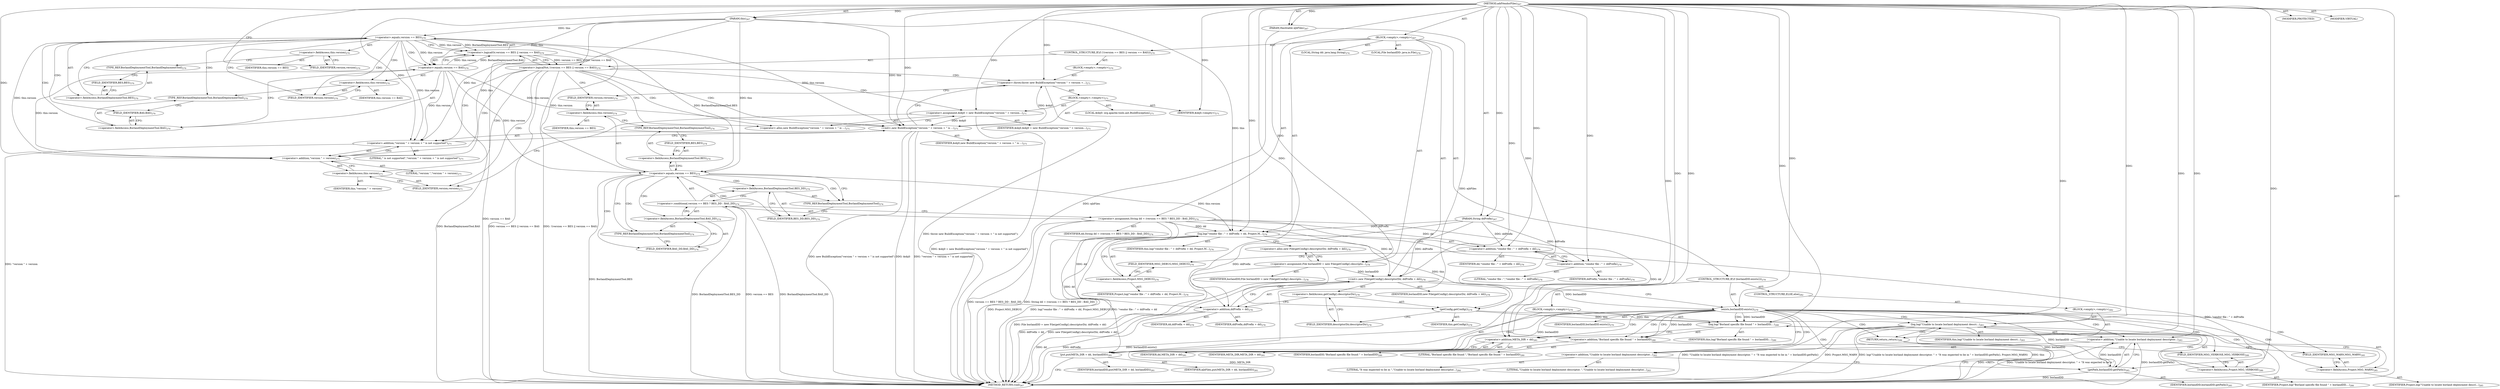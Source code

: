 digraph "addVendorFiles" {  
"111669149705" [label = <(METHOD,addVendorFiles)<SUB>267</SUB>> ]
"115964117004" [label = <(PARAM,this)<SUB>267</SUB>> ]
"115964117023" [label = <(PARAM,Hashtable ejbFiles)<SUB>267</SUB>> ]
"115964117024" [label = <(PARAM,String ddPrefix)<SUB>267</SUB>> ]
"25769803786" [label = <(BLOCK,&lt;empty&gt;,&lt;empty&gt;)<SUB>267</SUB>> ]
"47244640257" [label = <(CONTROL_STRUCTURE,IF,if (!(version == BES || version == BAS)))<SUB>270</SUB>> ]
"30064771110" [label = <(&lt;operator&gt;.logicalNot,!(version == BES || version == BAS))<SUB>270</SUB>> ]
"30064771111" [label = <(&lt;operator&gt;.logicalOr,version == BES || version == BAS)<SUB>270</SUB>> ]
"30064771112" [label = <(&lt;operator&gt;.equals,version == BES)<SUB>270</SUB>> ]
"30064771113" [label = <(&lt;operator&gt;.fieldAccess,this.version)<SUB>270</SUB>> ]
"68719476813" [label = <(IDENTIFIER,this,version == BES)> ]
"55834574861" [label = <(FIELD_IDENTIFIER,version,version)<SUB>270</SUB>> ]
"30064771114" [label = <(&lt;operator&gt;.fieldAccess,BorlandDeploymentTool.BES)<SUB>270</SUB>> ]
"180388626435" [label = <(TYPE_REF,BorlandDeploymentTool,BorlandDeploymentTool)<SUB>270</SUB>> ]
"55834574862" [label = <(FIELD_IDENTIFIER,BES,BES)<SUB>270</SUB>> ]
"30064771115" [label = <(&lt;operator&gt;.equals,version == BAS)<SUB>270</SUB>> ]
"30064771116" [label = <(&lt;operator&gt;.fieldAccess,this.version)<SUB>270</SUB>> ]
"68719476814" [label = <(IDENTIFIER,this,version == BAS)> ]
"55834574863" [label = <(FIELD_IDENTIFIER,version,version)<SUB>270</SUB>> ]
"30064771117" [label = <(&lt;operator&gt;.fieldAccess,BorlandDeploymentTool.BAS)<SUB>270</SUB>> ]
"180388626436" [label = <(TYPE_REF,BorlandDeploymentTool,BorlandDeploymentTool)<SUB>270</SUB>> ]
"55834574864" [label = <(FIELD_IDENTIFIER,BAS,BAS)<SUB>270</SUB>> ]
"25769803787" [label = <(BLOCK,&lt;empty&gt;,&lt;empty&gt;)<SUB>270</SUB>> ]
"30064771118" [label = <(&lt;operator&gt;.throw,throw new BuildException(&quot;version &quot; + version +...)<SUB>271</SUB>> ]
"25769803788" [label = <(BLOCK,&lt;empty&gt;,&lt;empty&gt;)<SUB>271</SUB>> ]
"94489280515" [label = <(LOCAL,$obj0: org.apache.tools.ant.BuildException)<SUB>271</SUB>> ]
"30064771119" [label = <(&lt;operator&gt;.assignment,$obj0 = new BuildException(&quot;version &quot; + version...)<SUB>271</SUB>> ]
"68719476815" [label = <(IDENTIFIER,$obj0,$obj0 = new BuildException(&quot;version &quot; + version...)<SUB>271</SUB>> ]
"30064771120" [label = <(&lt;operator&gt;.alloc,new BuildException(&quot;version &quot; + version + &quot; is ...)<SUB>271</SUB>> ]
"30064771121" [label = <(&lt;init&gt;,new BuildException(&quot;version &quot; + version + &quot; is ...)<SUB>271</SUB>> ]
"68719476816" [label = <(IDENTIFIER,$obj0,new BuildException(&quot;version &quot; + version + &quot; is ...)<SUB>271</SUB>> ]
"30064771122" [label = <(&lt;operator&gt;.addition,&quot;version &quot; + version + &quot; is not supported&quot;)<SUB>271</SUB>> ]
"30064771123" [label = <(&lt;operator&gt;.addition,&quot;version &quot; + version)<SUB>271</SUB>> ]
"90194313217" [label = <(LITERAL,&quot;version &quot;,&quot;version &quot; + version)<SUB>271</SUB>> ]
"30064771124" [label = <(&lt;operator&gt;.fieldAccess,this.version)<SUB>271</SUB>> ]
"68719476817" [label = <(IDENTIFIER,this,&quot;version &quot; + version)> ]
"55834574865" [label = <(FIELD_IDENTIFIER,version,version)<SUB>271</SUB>> ]
"90194313218" [label = <(LITERAL,&quot; is not supported&quot;,&quot;version &quot; + version + &quot; is not supported&quot;)<SUB>271</SUB>> ]
"68719476818" [label = <(IDENTIFIER,$obj0,&lt;empty&gt;)<SUB>271</SUB>> ]
"94489280516" [label = <(LOCAL,String dd: java.lang.String)<SUB>274</SUB>> ]
"30064771125" [label = <(&lt;operator&gt;.assignment,String dd = (version == BES ? BES_DD : BAS_DD))<SUB>274</SUB>> ]
"68719476819" [label = <(IDENTIFIER,dd,String dd = (version == BES ? BES_DD : BAS_DD))<SUB>274</SUB>> ]
"30064771126" [label = <(&lt;operator&gt;.conditional,version == BES ? BES_DD : BAS_DD)<SUB>274</SUB>> ]
"30064771127" [label = <(&lt;operator&gt;.equals,version == BES)<SUB>274</SUB>> ]
"30064771128" [label = <(&lt;operator&gt;.fieldAccess,this.version)<SUB>274</SUB>> ]
"68719476820" [label = <(IDENTIFIER,this,version == BES)> ]
"55834574866" [label = <(FIELD_IDENTIFIER,version,version)<SUB>274</SUB>> ]
"30064771129" [label = <(&lt;operator&gt;.fieldAccess,BorlandDeploymentTool.BES)<SUB>274</SUB>> ]
"180388626437" [label = <(TYPE_REF,BorlandDeploymentTool,BorlandDeploymentTool)<SUB>274</SUB>> ]
"55834574867" [label = <(FIELD_IDENTIFIER,BES,BES)<SUB>274</SUB>> ]
"30064771130" [label = <(&lt;operator&gt;.fieldAccess,BorlandDeploymentTool.BES_DD)<SUB>274</SUB>> ]
"180388626438" [label = <(TYPE_REF,BorlandDeploymentTool,BorlandDeploymentTool)<SUB>274</SUB>> ]
"55834574868" [label = <(FIELD_IDENTIFIER,BES_DD,BES_DD)<SUB>274</SUB>> ]
"30064771131" [label = <(&lt;operator&gt;.fieldAccess,BorlandDeploymentTool.BAS_DD)<SUB>274</SUB>> ]
"180388626439" [label = <(TYPE_REF,BorlandDeploymentTool,BorlandDeploymentTool)<SUB>274</SUB>> ]
"55834574869" [label = <(FIELD_IDENTIFIER,BAS_DD,BAS_DD)<SUB>274</SUB>> ]
"30064771132" [label = <(log,log(&quot;vendor file : &quot; + ddPrefix + dd, Project.M...)<SUB>276</SUB>> ]
"68719476750" [label = <(IDENTIFIER,this,log(&quot;vendor file : &quot; + ddPrefix + dd, Project.M...)<SUB>276</SUB>> ]
"30064771133" [label = <(&lt;operator&gt;.addition,&quot;vendor file : &quot; + ddPrefix + dd)<SUB>276</SUB>> ]
"30064771134" [label = <(&lt;operator&gt;.addition,&quot;vendor file : &quot; + ddPrefix)<SUB>276</SUB>> ]
"90194313219" [label = <(LITERAL,&quot;vendor file : &quot;,&quot;vendor file : &quot; + ddPrefix)<SUB>276</SUB>> ]
"68719476821" [label = <(IDENTIFIER,ddPrefix,&quot;vendor file : &quot; + ddPrefix)<SUB>276</SUB>> ]
"68719476822" [label = <(IDENTIFIER,dd,&quot;vendor file : &quot; + ddPrefix + dd)<SUB>276</SUB>> ]
"30064771135" [label = <(&lt;operator&gt;.fieldAccess,Project.MSG_DEBUG)<SUB>276</SUB>> ]
"68719476823" [label = <(IDENTIFIER,Project,log(&quot;vendor file : &quot; + ddPrefix + dd, Project.M...)<SUB>276</SUB>> ]
"55834574870" [label = <(FIELD_IDENTIFIER,MSG_DEBUG,MSG_DEBUG)<SUB>276</SUB>> ]
"94489280517" [label = <(LOCAL,File borlandDD: java.io.File)<SUB>278</SUB>> ]
"30064771136" [label = <(&lt;operator&gt;.assignment,File borlandDD = new File(getConfig().descripto...)<SUB>278</SUB>> ]
"68719476824" [label = <(IDENTIFIER,borlandDD,File borlandDD = new File(getConfig().descripto...)<SUB>278</SUB>> ]
"30064771137" [label = <(&lt;operator&gt;.alloc,new File(getConfig().descriptorDir, ddPrefix + dd))<SUB>278</SUB>> ]
"30064771138" [label = <(&lt;init&gt;,new File(getConfig().descriptorDir, ddPrefix + dd))<SUB>278</SUB>> ]
"68719476825" [label = <(IDENTIFIER,borlandDD,new File(getConfig().descriptorDir, ddPrefix + dd))<SUB>278</SUB>> ]
"30064771139" [label = <(&lt;operator&gt;.fieldAccess,getConfig().descriptorDir)<SUB>278</SUB>> ]
"30064771140" [label = <(getConfig,getConfig())<SUB>278</SUB>> ]
"68719476751" [label = <(IDENTIFIER,this,getConfig())<SUB>278</SUB>> ]
"55834574871" [label = <(FIELD_IDENTIFIER,descriptorDir,descriptorDir)<SUB>278</SUB>> ]
"30064771141" [label = <(&lt;operator&gt;.addition,ddPrefix + dd)<SUB>278</SUB>> ]
"68719476826" [label = <(IDENTIFIER,ddPrefix,ddPrefix + dd)<SUB>278</SUB>> ]
"68719476827" [label = <(IDENTIFIER,dd,ddPrefix + dd)<SUB>278</SUB>> ]
"47244640258" [label = <(CONTROL_STRUCTURE,IF,if (borlandDD.exists()))<SUB>279</SUB>> ]
"30064771142" [label = <(exists,borlandDD.exists())<SUB>279</SUB>> ]
"68719476828" [label = <(IDENTIFIER,borlandDD,borlandDD.exists())<SUB>279</SUB>> ]
"25769803789" [label = <(BLOCK,&lt;empty&gt;,&lt;empty&gt;)<SUB>279</SUB>> ]
"30064771143" [label = <(log,log(&quot;Borland specific file found &quot; + borlandDD,...)<SUB>280</SUB>> ]
"68719476752" [label = <(IDENTIFIER,this,log(&quot;Borland specific file found &quot; + borlandDD,...)<SUB>280</SUB>> ]
"30064771144" [label = <(&lt;operator&gt;.addition,&quot;Borland specific file found &quot; + borlandDD)<SUB>280</SUB>> ]
"90194313220" [label = <(LITERAL,&quot;Borland specific file found &quot;,&quot;Borland specific file found &quot; + borlandDD)<SUB>280</SUB>> ]
"68719476829" [label = <(IDENTIFIER,borlandDD,&quot;Borland specific file found &quot; + borlandDD)<SUB>280</SUB>> ]
"30064771145" [label = <(&lt;operator&gt;.fieldAccess,Project.MSG_VERBOSE)<SUB>280</SUB>> ]
"68719476830" [label = <(IDENTIFIER,Project,log(&quot;Borland specific file found &quot; + borlandDD,...)<SUB>280</SUB>> ]
"55834574872" [label = <(FIELD_IDENTIFIER,MSG_VERBOSE,MSG_VERBOSE)<SUB>280</SUB>> ]
"30064771146" [label = <(put,put(META_DIR + dd, borlandDD))<SUB>281</SUB>> ]
"68719476831" [label = <(IDENTIFIER,ejbFiles,put(META_DIR + dd, borlandDD))<SUB>281</SUB>> ]
"30064771147" [label = <(&lt;operator&gt;.addition,META_DIR + dd)<SUB>281</SUB>> ]
"68719476832" [label = <(IDENTIFIER,META_DIR,META_DIR + dd)<SUB>281</SUB>> ]
"68719476833" [label = <(IDENTIFIER,dd,META_DIR + dd)<SUB>281</SUB>> ]
"68719476834" [label = <(IDENTIFIER,borlandDD,put(META_DIR + dd, borlandDD))<SUB>281</SUB>> ]
"47244640259" [label = <(CONTROL_STRUCTURE,ELSE,else)<SUB>282</SUB>> ]
"25769803790" [label = <(BLOCK,&lt;empty&gt;,&lt;empty&gt;)<SUB>282</SUB>> ]
"30064771148" [label = <(log,log(&quot;Unable to locate borland deployment descri...)<SUB>283</SUB>> ]
"68719476753" [label = <(IDENTIFIER,this,log(&quot;Unable to locate borland deployment descri...)<SUB>283</SUB>> ]
"30064771149" [label = <(&lt;operator&gt;.addition,&quot;Unable to locate borland deployment descriptor...)<SUB>283</SUB>> ]
"30064771150" [label = <(&lt;operator&gt;.addition,&quot;Unable to locate borland deployment descriptor...)<SUB>283</SUB>> ]
"90194313221" [label = <(LITERAL,&quot;Unable to locate borland deployment descriptor. &quot;,&quot;Unable to locate borland deployment descriptor...)<SUB>283</SUB>> ]
"90194313222" [label = <(LITERAL,&quot;It was expected to be in &quot;,&quot;Unable to locate borland deployment descriptor...)<SUB>284</SUB>> ]
"30064771151" [label = <(getPath,borlandDD.getPath())<SUB>285</SUB>> ]
"68719476835" [label = <(IDENTIFIER,borlandDD,borlandDD.getPath())<SUB>285</SUB>> ]
"30064771152" [label = <(&lt;operator&gt;.fieldAccess,Project.MSG_WARN)<SUB>285</SUB>> ]
"68719476836" [label = <(IDENTIFIER,Project,log(&quot;Unable to locate borland deployment descri...)<SUB>285</SUB>> ]
"55834574873" [label = <(FIELD_IDENTIFIER,MSG_WARN,MSG_WARN)<SUB>285</SUB>> ]
"146028888065" [label = <(RETURN,return;,return;)<SUB>286</SUB>> ]
"133143986219" [label = <(MODIFIER,PROTECTED)> ]
"133143986220" [label = <(MODIFIER,VIRTUAL)> ]
"128849018889" [label = <(METHOD_RETURN,void)<SUB>267</SUB>> ]
  "111669149705" -> "115964117004"  [ label = "AST: "] 
  "111669149705" -> "115964117023"  [ label = "AST: "] 
  "111669149705" -> "115964117024"  [ label = "AST: "] 
  "111669149705" -> "25769803786"  [ label = "AST: "] 
  "111669149705" -> "133143986219"  [ label = "AST: "] 
  "111669149705" -> "133143986220"  [ label = "AST: "] 
  "111669149705" -> "128849018889"  [ label = "AST: "] 
  "25769803786" -> "47244640257"  [ label = "AST: "] 
  "25769803786" -> "94489280516"  [ label = "AST: "] 
  "25769803786" -> "30064771125"  [ label = "AST: "] 
  "25769803786" -> "30064771132"  [ label = "AST: "] 
  "25769803786" -> "94489280517"  [ label = "AST: "] 
  "25769803786" -> "30064771136"  [ label = "AST: "] 
  "25769803786" -> "30064771138"  [ label = "AST: "] 
  "25769803786" -> "47244640258"  [ label = "AST: "] 
  "47244640257" -> "30064771110"  [ label = "AST: "] 
  "47244640257" -> "25769803787"  [ label = "AST: "] 
  "30064771110" -> "30064771111"  [ label = "AST: "] 
  "30064771111" -> "30064771112"  [ label = "AST: "] 
  "30064771111" -> "30064771115"  [ label = "AST: "] 
  "30064771112" -> "30064771113"  [ label = "AST: "] 
  "30064771112" -> "30064771114"  [ label = "AST: "] 
  "30064771113" -> "68719476813"  [ label = "AST: "] 
  "30064771113" -> "55834574861"  [ label = "AST: "] 
  "30064771114" -> "180388626435"  [ label = "AST: "] 
  "30064771114" -> "55834574862"  [ label = "AST: "] 
  "30064771115" -> "30064771116"  [ label = "AST: "] 
  "30064771115" -> "30064771117"  [ label = "AST: "] 
  "30064771116" -> "68719476814"  [ label = "AST: "] 
  "30064771116" -> "55834574863"  [ label = "AST: "] 
  "30064771117" -> "180388626436"  [ label = "AST: "] 
  "30064771117" -> "55834574864"  [ label = "AST: "] 
  "25769803787" -> "30064771118"  [ label = "AST: "] 
  "30064771118" -> "25769803788"  [ label = "AST: "] 
  "25769803788" -> "94489280515"  [ label = "AST: "] 
  "25769803788" -> "30064771119"  [ label = "AST: "] 
  "25769803788" -> "30064771121"  [ label = "AST: "] 
  "25769803788" -> "68719476818"  [ label = "AST: "] 
  "30064771119" -> "68719476815"  [ label = "AST: "] 
  "30064771119" -> "30064771120"  [ label = "AST: "] 
  "30064771121" -> "68719476816"  [ label = "AST: "] 
  "30064771121" -> "30064771122"  [ label = "AST: "] 
  "30064771122" -> "30064771123"  [ label = "AST: "] 
  "30064771122" -> "90194313218"  [ label = "AST: "] 
  "30064771123" -> "90194313217"  [ label = "AST: "] 
  "30064771123" -> "30064771124"  [ label = "AST: "] 
  "30064771124" -> "68719476817"  [ label = "AST: "] 
  "30064771124" -> "55834574865"  [ label = "AST: "] 
  "30064771125" -> "68719476819"  [ label = "AST: "] 
  "30064771125" -> "30064771126"  [ label = "AST: "] 
  "30064771126" -> "30064771127"  [ label = "AST: "] 
  "30064771126" -> "30064771130"  [ label = "AST: "] 
  "30064771126" -> "30064771131"  [ label = "AST: "] 
  "30064771127" -> "30064771128"  [ label = "AST: "] 
  "30064771127" -> "30064771129"  [ label = "AST: "] 
  "30064771128" -> "68719476820"  [ label = "AST: "] 
  "30064771128" -> "55834574866"  [ label = "AST: "] 
  "30064771129" -> "180388626437"  [ label = "AST: "] 
  "30064771129" -> "55834574867"  [ label = "AST: "] 
  "30064771130" -> "180388626438"  [ label = "AST: "] 
  "30064771130" -> "55834574868"  [ label = "AST: "] 
  "30064771131" -> "180388626439"  [ label = "AST: "] 
  "30064771131" -> "55834574869"  [ label = "AST: "] 
  "30064771132" -> "68719476750"  [ label = "AST: "] 
  "30064771132" -> "30064771133"  [ label = "AST: "] 
  "30064771132" -> "30064771135"  [ label = "AST: "] 
  "30064771133" -> "30064771134"  [ label = "AST: "] 
  "30064771133" -> "68719476822"  [ label = "AST: "] 
  "30064771134" -> "90194313219"  [ label = "AST: "] 
  "30064771134" -> "68719476821"  [ label = "AST: "] 
  "30064771135" -> "68719476823"  [ label = "AST: "] 
  "30064771135" -> "55834574870"  [ label = "AST: "] 
  "30064771136" -> "68719476824"  [ label = "AST: "] 
  "30064771136" -> "30064771137"  [ label = "AST: "] 
  "30064771138" -> "68719476825"  [ label = "AST: "] 
  "30064771138" -> "30064771139"  [ label = "AST: "] 
  "30064771138" -> "30064771141"  [ label = "AST: "] 
  "30064771139" -> "30064771140"  [ label = "AST: "] 
  "30064771139" -> "55834574871"  [ label = "AST: "] 
  "30064771140" -> "68719476751"  [ label = "AST: "] 
  "30064771141" -> "68719476826"  [ label = "AST: "] 
  "30064771141" -> "68719476827"  [ label = "AST: "] 
  "47244640258" -> "30064771142"  [ label = "AST: "] 
  "47244640258" -> "25769803789"  [ label = "AST: "] 
  "47244640258" -> "47244640259"  [ label = "AST: "] 
  "30064771142" -> "68719476828"  [ label = "AST: "] 
  "25769803789" -> "30064771143"  [ label = "AST: "] 
  "25769803789" -> "30064771146"  [ label = "AST: "] 
  "30064771143" -> "68719476752"  [ label = "AST: "] 
  "30064771143" -> "30064771144"  [ label = "AST: "] 
  "30064771143" -> "30064771145"  [ label = "AST: "] 
  "30064771144" -> "90194313220"  [ label = "AST: "] 
  "30064771144" -> "68719476829"  [ label = "AST: "] 
  "30064771145" -> "68719476830"  [ label = "AST: "] 
  "30064771145" -> "55834574872"  [ label = "AST: "] 
  "30064771146" -> "68719476831"  [ label = "AST: "] 
  "30064771146" -> "30064771147"  [ label = "AST: "] 
  "30064771146" -> "68719476834"  [ label = "AST: "] 
  "30064771147" -> "68719476832"  [ label = "AST: "] 
  "30064771147" -> "68719476833"  [ label = "AST: "] 
  "47244640259" -> "25769803790"  [ label = "AST: "] 
  "25769803790" -> "30064771148"  [ label = "AST: "] 
  "25769803790" -> "146028888065"  [ label = "AST: "] 
  "30064771148" -> "68719476753"  [ label = "AST: "] 
  "30064771148" -> "30064771149"  [ label = "AST: "] 
  "30064771148" -> "30064771152"  [ label = "AST: "] 
  "30064771149" -> "30064771150"  [ label = "AST: "] 
  "30064771149" -> "30064771151"  [ label = "AST: "] 
  "30064771150" -> "90194313221"  [ label = "AST: "] 
  "30064771150" -> "90194313222"  [ label = "AST: "] 
  "30064771151" -> "68719476835"  [ label = "AST: "] 
  "30064771152" -> "68719476836"  [ label = "AST: "] 
  "30064771152" -> "55834574873"  [ label = "AST: "] 
  "30064771125" -> "30064771134"  [ label = "CFG: "] 
  "30064771132" -> "30064771137"  [ label = "CFG: "] 
  "30064771136" -> "30064771140"  [ label = "CFG: "] 
  "30064771138" -> "30064771142"  [ label = "CFG: "] 
  "30064771110" -> "30064771120"  [ label = "CFG: "] 
  "30064771110" -> "55834574866"  [ label = "CFG: "] 
  "30064771126" -> "30064771125"  [ label = "CFG: "] 
  "30064771133" -> "55834574870"  [ label = "CFG: "] 
  "30064771135" -> "30064771132"  [ label = "CFG: "] 
  "30064771137" -> "30064771136"  [ label = "CFG: "] 
  "30064771139" -> "30064771141"  [ label = "CFG: "] 
  "30064771141" -> "30064771138"  [ label = "CFG: "] 
  "30064771142" -> "30064771144"  [ label = "CFG: "] 
  "30064771142" -> "30064771150"  [ label = "CFG: "] 
  "30064771111" -> "30064771110"  [ label = "CFG: "] 
  "30064771118" -> "55834574866"  [ label = "CFG: "] 
  "30064771127" -> "180388626438"  [ label = "CFG: "] 
  "30064771127" -> "180388626439"  [ label = "CFG: "] 
  "30064771130" -> "30064771126"  [ label = "CFG: "] 
  "30064771131" -> "30064771126"  [ label = "CFG: "] 
  "30064771134" -> "30064771133"  [ label = "CFG: "] 
  "55834574870" -> "30064771135"  [ label = "CFG: "] 
  "30064771140" -> "55834574871"  [ label = "CFG: "] 
  "55834574871" -> "30064771139"  [ label = "CFG: "] 
  "30064771143" -> "30064771147"  [ label = "CFG: "] 
  "30064771146" -> "128849018889"  [ label = "CFG: "] 
  "30064771112" -> "30064771111"  [ label = "CFG: "] 
  "30064771112" -> "55834574863"  [ label = "CFG: "] 
  "30064771115" -> "30064771111"  [ label = "CFG: "] 
  "30064771128" -> "180388626437"  [ label = "CFG: "] 
  "30064771129" -> "30064771127"  [ label = "CFG: "] 
  "180388626438" -> "55834574868"  [ label = "CFG: "] 
  "55834574868" -> "30064771130"  [ label = "CFG: "] 
  "180388626439" -> "55834574869"  [ label = "CFG: "] 
  "55834574869" -> "30064771131"  [ label = "CFG: "] 
  "30064771144" -> "55834574872"  [ label = "CFG: "] 
  "30064771145" -> "30064771143"  [ label = "CFG: "] 
  "30064771147" -> "30064771146"  [ label = "CFG: "] 
  "30064771148" -> "146028888065"  [ label = "CFG: "] 
  "146028888065" -> "128849018889"  [ label = "CFG: "] 
  "30064771113" -> "180388626435"  [ label = "CFG: "] 
  "30064771114" -> "30064771112"  [ label = "CFG: "] 
  "30064771116" -> "180388626436"  [ label = "CFG: "] 
  "30064771117" -> "30064771115"  [ label = "CFG: "] 
  "30064771119" -> "55834574865"  [ label = "CFG: "] 
  "30064771121" -> "30064771118"  [ label = "CFG: "] 
  "55834574866" -> "30064771128"  [ label = "CFG: "] 
  "180388626437" -> "55834574867"  [ label = "CFG: "] 
  "55834574867" -> "30064771129"  [ label = "CFG: "] 
  "55834574872" -> "30064771145"  [ label = "CFG: "] 
  "30064771149" -> "55834574873"  [ label = "CFG: "] 
  "30064771152" -> "30064771148"  [ label = "CFG: "] 
  "55834574861" -> "30064771113"  [ label = "CFG: "] 
  "180388626435" -> "55834574862"  [ label = "CFG: "] 
  "55834574862" -> "30064771114"  [ label = "CFG: "] 
  "55834574863" -> "30064771116"  [ label = "CFG: "] 
  "180388626436" -> "55834574864"  [ label = "CFG: "] 
  "55834574864" -> "30064771117"  [ label = "CFG: "] 
  "30064771120" -> "30064771119"  [ label = "CFG: "] 
  "30064771122" -> "30064771121"  [ label = "CFG: "] 
  "30064771150" -> "30064771151"  [ label = "CFG: "] 
  "30064771151" -> "30064771149"  [ label = "CFG: "] 
  "55834574873" -> "30064771152"  [ label = "CFG: "] 
  "30064771123" -> "30064771122"  [ label = "CFG: "] 
  "30064771124" -> "30064771123"  [ label = "CFG: "] 
  "55834574865" -> "30064771124"  [ label = "CFG: "] 
  "111669149705" -> "55834574861"  [ label = "CFG: "] 
  "146028888065" -> "128849018889"  [ label = "DDG: &lt;RET&gt;"] 
  "115964117023" -> "128849018889"  [ label = "DDG: ejbFiles"] 
  "30064771115" -> "128849018889"  [ label = "DDG: BorlandDeploymentTool.BAS"] 
  "30064771111" -> "128849018889"  [ label = "DDG: version == BAS"] 
  "30064771110" -> "128849018889"  [ label = "DDG: version == BES || version == BAS"] 
  "30064771110" -> "128849018889"  [ label = "DDG: !(version == BES || version == BAS)"] 
  "30064771119" -> "128849018889"  [ label = "DDG: $obj0 = new BuildException(&quot;version &quot; + version + &quot; is not supported&quot;)"] 
  "30064771121" -> "128849018889"  [ label = "DDG: $obj0"] 
  "30064771122" -> "128849018889"  [ label = "DDG: &quot;version &quot; + version"] 
  "30064771121" -> "128849018889"  [ label = "DDG: &quot;version &quot; + version + &quot; is not supported&quot;"] 
  "30064771121" -> "128849018889"  [ label = "DDG: new BuildException(&quot;version &quot; + version + &quot; is not supported&quot;)"] 
  "30064771118" -> "128849018889"  [ label = "DDG: throw new BuildException(&quot;version &quot; + version + &quot; is not supported&quot;);"] 
  "30064771127" -> "128849018889"  [ label = "DDG: BorlandDeploymentTool.BES"] 
  "30064771126" -> "128849018889"  [ label = "DDG: version == BES"] 
  "30064771126" -> "128849018889"  [ label = "DDG: BorlandDeploymentTool.BAS_DD"] 
  "30064771126" -> "128849018889"  [ label = "DDG: BorlandDeploymentTool.BES_DD"] 
  "30064771125" -> "128849018889"  [ label = "DDG: version == BES ? BES_DD : BAS_DD"] 
  "30064771125" -> "128849018889"  [ label = "DDG: String dd = (version == BES ? BES_DD : BAS_DD)"] 
  "30064771133" -> "128849018889"  [ label = "DDG: &quot;vendor file : &quot; + ddPrefix"] 
  "30064771132" -> "128849018889"  [ label = "DDG: &quot;vendor file : &quot; + ddPrefix + dd"] 
  "30064771132" -> "128849018889"  [ label = "DDG: Project.MSG_DEBUG"] 
  "30064771132" -> "128849018889"  [ label = "DDG: log(&quot;vendor file : &quot; + ddPrefix + dd, Project.MSG_DEBUG)"] 
  "30064771136" -> "128849018889"  [ label = "DDG: File borlandDD = new File(getConfig().descriptorDir, ddPrefix + dd)"] 
  "30064771141" -> "128849018889"  [ label = "DDG: ddPrefix"] 
  "30064771141" -> "128849018889"  [ label = "DDG: dd"] 
  "30064771138" -> "128849018889"  [ label = "DDG: ddPrefix + dd"] 
  "30064771138" -> "128849018889"  [ label = "DDG: new File(getConfig().descriptorDir, ddPrefix + dd)"] 
  "30064771142" -> "128849018889"  [ label = "DDG: borlandDD.exists()"] 
  "30064771148" -> "128849018889"  [ label = "DDG: this"] 
  "30064771149" -> "128849018889"  [ label = "DDG: &quot;Unable to locate borland deployment descriptor. &quot; + &quot;It was expected to be in &quot;"] 
  "30064771151" -> "128849018889"  [ label = "DDG: borlandDD"] 
  "30064771149" -> "128849018889"  [ label = "DDG: borlandDD.getPath()"] 
  "30064771148" -> "128849018889"  [ label = "DDG: &quot;Unable to locate borland deployment descriptor. &quot; + &quot;It was expected to be in &quot; + borlandDD.getPath()"] 
  "30064771148" -> "128849018889"  [ label = "DDG: Project.MSG_WARN"] 
  "30064771148" -> "128849018889"  [ label = "DDG: log(&quot;Unable to locate borland deployment descriptor. &quot; + &quot;It was expected to be in &quot; + borlandDD.getPath(), Project.MSG_WARN)"] 
  "30064771147" -> "128849018889"  [ label = "DDG: META_DIR"] 
  "111669149705" -> "115964117004"  [ label = "DDG: "] 
  "111669149705" -> "115964117023"  [ label = "DDG: "] 
  "111669149705" -> "115964117024"  [ label = "DDG: "] 
  "111669149705" -> "30064771136"  [ label = "DDG: "] 
  "115964117004" -> "30064771132"  [ label = "DDG: this"] 
  "30064771127" -> "30064771132"  [ label = "DDG: this.version"] 
  "111669149705" -> "30064771132"  [ label = "DDG: "] 
  "115964117024" -> "30064771132"  [ label = "DDG: ddPrefix"] 
  "30064771125" -> "30064771132"  [ label = "DDG: dd"] 
  "30064771136" -> "30064771138"  [ label = "DDG: borlandDD"] 
  "111669149705" -> "30064771138"  [ label = "DDG: "] 
  "115964117024" -> "30064771138"  [ label = "DDG: ddPrefix"] 
  "30064771125" -> "30064771138"  [ label = "DDG: dd"] 
  "30064771111" -> "30064771110"  [ label = "DDG: version == BES"] 
  "30064771111" -> "30064771110"  [ label = "DDG: version == BAS"] 
  "111669149705" -> "30064771133"  [ label = "DDG: "] 
  "115964117024" -> "30064771133"  [ label = "DDG: ddPrefix"] 
  "30064771125" -> "30064771133"  [ label = "DDG: dd"] 
  "111669149705" -> "30064771141"  [ label = "DDG: "] 
  "115964117024" -> "30064771141"  [ label = "DDG: ddPrefix"] 
  "30064771125" -> "30064771141"  [ label = "DDG: dd"] 
  "30064771138" -> "30064771142"  [ label = "DDG: borlandDD"] 
  "111669149705" -> "30064771142"  [ label = "DDG: "] 
  "30064771112" -> "30064771111"  [ label = "DDG: this.version"] 
  "30064771112" -> "30064771111"  [ label = "DDG: BorlandDeploymentTool.BES"] 
  "30064771115" -> "30064771111"  [ label = "DDG: this.version"] 
  "30064771115" -> "30064771111"  [ label = "DDG: BorlandDeploymentTool.BAS"] 
  "30064771121" -> "30064771118"  [ label = "DDG: $obj0"] 
  "111669149705" -> "30064771118"  [ label = "DDG: "] 
  "115964117004" -> "30064771127"  [ label = "DDG: this"] 
  "30064771112" -> "30064771127"  [ label = "DDG: this.version"] 
  "30064771115" -> "30064771127"  [ label = "DDG: this.version"] 
  "30064771112" -> "30064771127"  [ label = "DDG: BorlandDeploymentTool.BES"] 
  "111669149705" -> "30064771134"  [ label = "DDG: "] 
  "115964117024" -> "30064771134"  [ label = "DDG: ddPrefix"] 
  "30064771132" -> "30064771140"  [ label = "DDG: this"] 
  "111669149705" -> "30064771140"  [ label = "DDG: "] 
  "30064771140" -> "30064771143"  [ label = "DDG: this"] 
  "111669149705" -> "30064771143"  [ label = "DDG: "] 
  "30064771142" -> "30064771143"  [ label = "DDG: borlandDD"] 
  "115964117023" -> "30064771146"  [ label = "DDG: ejbFiles"] 
  "111669149705" -> "30064771146"  [ label = "DDG: "] 
  "30064771125" -> "30064771146"  [ label = "DDG: dd"] 
  "30064771142" -> "30064771146"  [ label = "DDG: borlandDD"] 
  "111669149705" -> "146028888065"  [ label = "DDG: "] 
  "115964117004" -> "30064771112"  [ label = "DDG: this"] 
  "115964117004" -> "30064771115"  [ label = "DDG: this"] 
  "30064771112" -> "30064771115"  [ label = "DDG: this.version"] 
  "111669149705" -> "30064771119"  [ label = "DDG: "] 
  "111669149705" -> "68719476818"  [ label = "DDG: "] 
  "111669149705" -> "30064771144"  [ label = "DDG: "] 
  "30064771142" -> "30064771144"  [ label = "DDG: borlandDD"] 
  "111669149705" -> "30064771147"  [ label = "DDG: "] 
  "30064771125" -> "30064771147"  [ label = "DDG: dd"] 
  "30064771140" -> "30064771148"  [ label = "DDG: this"] 
  "111669149705" -> "30064771148"  [ label = "DDG: "] 
  "30064771151" -> "30064771148"  [ label = "DDG: borlandDD"] 
  "30064771119" -> "30064771121"  [ label = "DDG: $obj0"] 
  "111669149705" -> "30064771121"  [ label = "DDG: "] 
  "115964117004" -> "30064771121"  [ label = "DDG: this"] 
  "30064771112" -> "30064771121"  [ label = "DDG: this.version"] 
  "30064771115" -> "30064771121"  [ label = "DDG: this.version"] 
  "111669149705" -> "30064771149"  [ label = "DDG: "] 
  "30064771151" -> "30064771149"  [ label = "DDG: borlandDD"] 
  "111669149705" -> "30064771122"  [ label = "DDG: "] 
  "115964117004" -> "30064771122"  [ label = "DDG: this"] 
  "30064771112" -> "30064771122"  [ label = "DDG: this.version"] 
  "30064771115" -> "30064771122"  [ label = "DDG: this.version"] 
  "111669149705" -> "30064771150"  [ label = "DDG: "] 
  "30064771142" -> "30064771151"  [ label = "DDG: borlandDD"] 
  "111669149705" -> "30064771151"  [ label = "DDG: "] 
  "111669149705" -> "30064771123"  [ label = "DDG: "] 
  "115964117004" -> "30064771123"  [ label = "DDG: this"] 
  "30064771112" -> "30064771123"  [ label = "DDG: this.version"] 
  "30064771115" -> "30064771123"  [ label = "DDG: this.version"] 
  "30064771110" -> "30064771120"  [ label = "CDG: "] 
  "30064771110" -> "30064771121"  [ label = "CDG: "] 
  "30064771110" -> "30064771118"  [ label = "CDG: "] 
  "30064771110" -> "30064771119"  [ label = "CDG: "] 
  "30064771110" -> "30064771124"  [ label = "CDG: "] 
  "30064771110" -> "30064771122"  [ label = "CDG: "] 
  "30064771110" -> "30064771123"  [ label = "CDG: "] 
  "30064771110" -> "55834574865"  [ label = "CDG: "] 
  "30064771142" -> "30064771152"  [ label = "CDG: "] 
  "30064771142" -> "30064771150"  [ label = "CDG: "] 
  "30064771142" -> "30064771151"  [ label = "CDG: "] 
  "30064771142" -> "30064771148"  [ label = "CDG: "] 
  "30064771142" -> "30064771149"  [ label = "CDG: "] 
  "30064771142" -> "30064771146"  [ label = "CDG: "] 
  "30064771142" -> "30064771147"  [ label = "CDG: "] 
  "30064771142" -> "30064771144"  [ label = "CDG: "] 
  "30064771142" -> "30064771145"  [ label = "CDG: "] 
  "30064771142" -> "146028888065"  [ label = "CDG: "] 
  "30064771142" -> "30064771143"  [ label = "CDG: "] 
  "30064771142" -> "55834574872"  [ label = "CDG: "] 
  "30064771142" -> "55834574873"  [ label = "CDG: "] 
  "30064771127" -> "30064771130"  [ label = "CDG: "] 
  "30064771127" -> "30064771131"  [ label = "CDG: "] 
  "30064771127" -> "55834574868"  [ label = "CDG: "] 
  "30064771127" -> "55834574869"  [ label = "CDG: "] 
  "30064771127" -> "180388626439"  [ label = "CDG: "] 
  "30064771127" -> "180388626438"  [ label = "CDG: "] 
  "30064771112" -> "30064771116"  [ label = "CDG: "] 
  "30064771112" -> "30064771117"  [ label = "CDG: "] 
  "30064771112" -> "30064771115"  [ label = "CDG: "] 
  "30064771112" -> "180388626436"  [ label = "CDG: "] 
  "30064771112" -> "55834574864"  [ label = "CDG: "] 
  "30064771112" -> "55834574863"  [ label = "CDG: "] 
}
